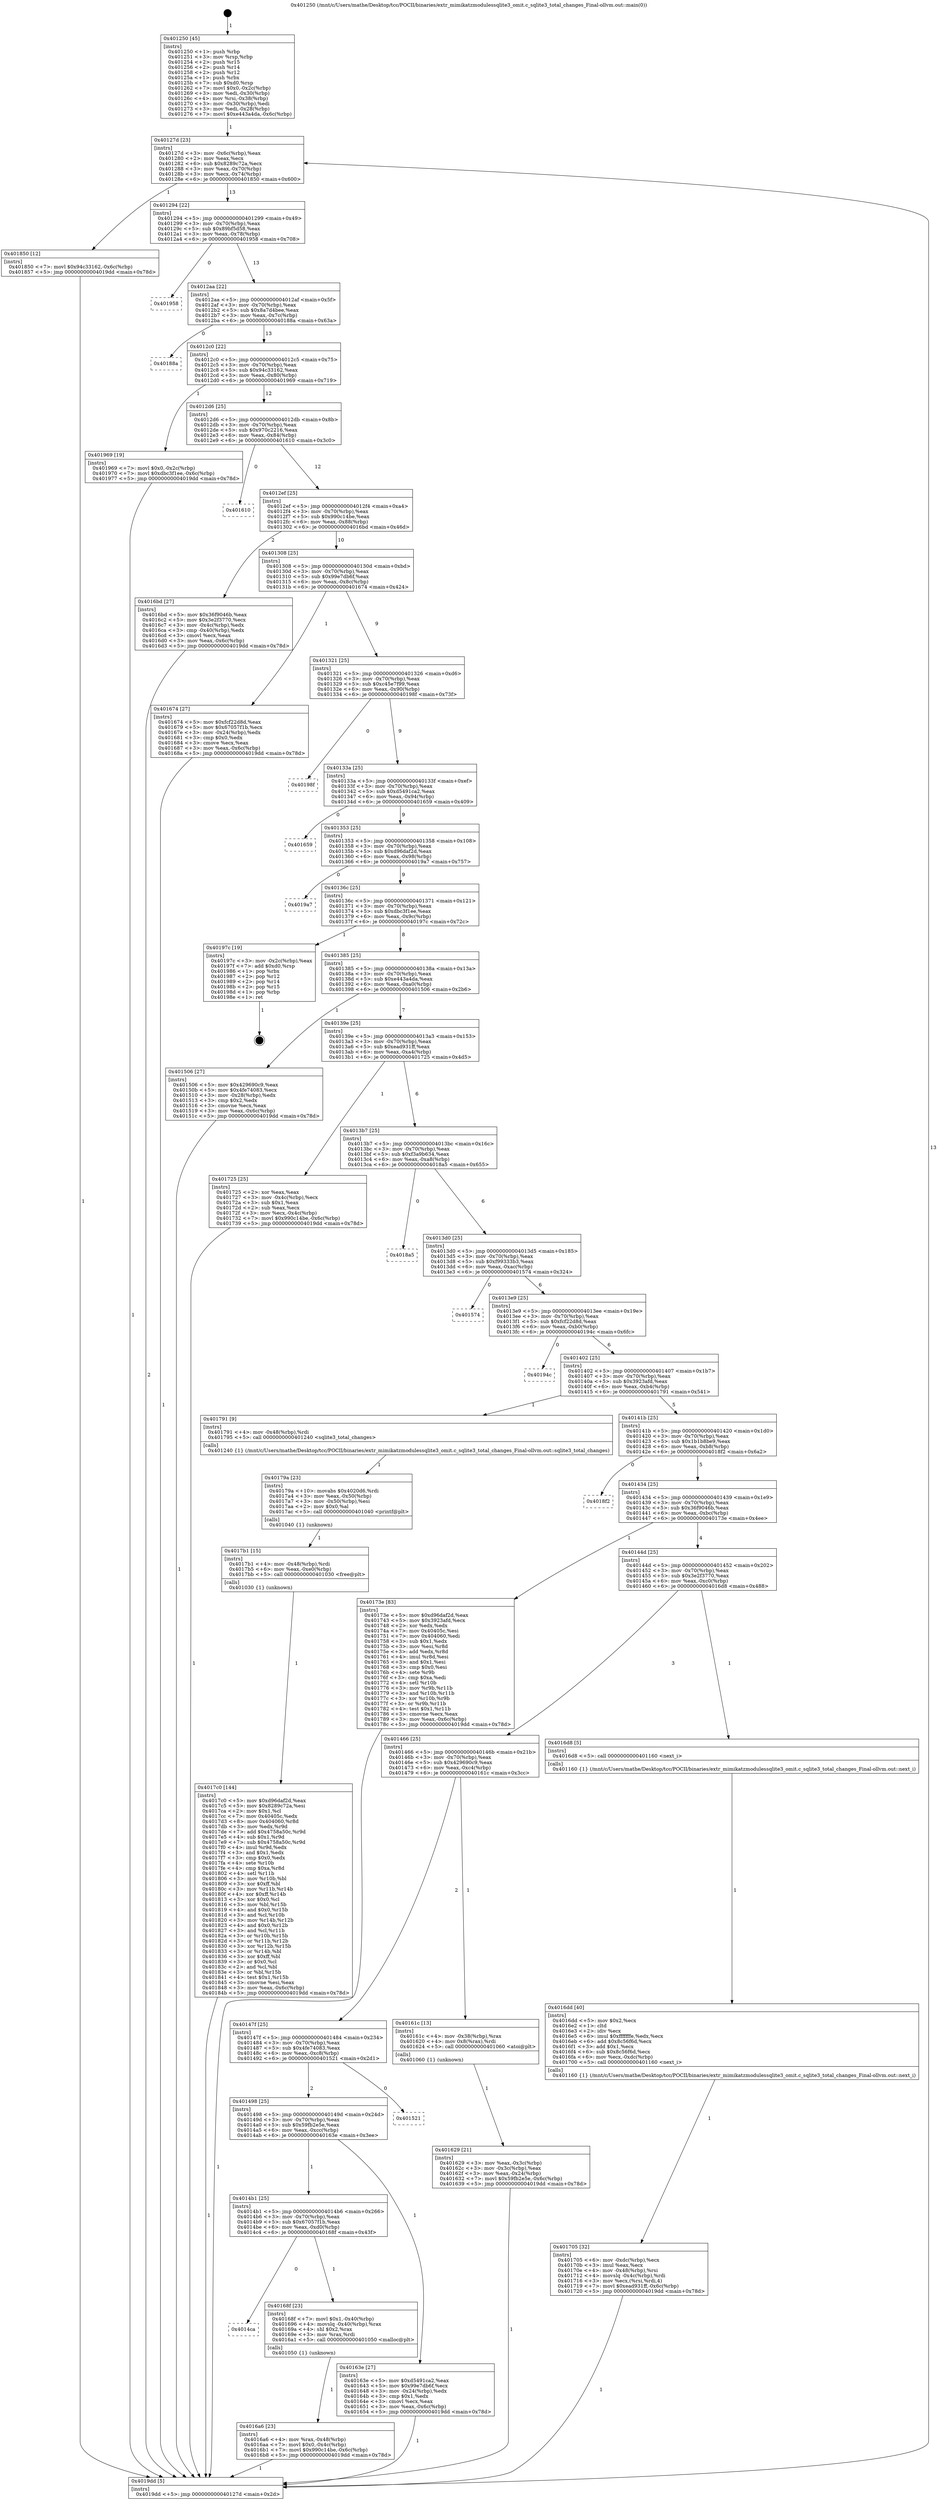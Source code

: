 digraph "0x401250" {
  label = "0x401250 (/mnt/c/Users/mathe/Desktop/tcc/POCII/binaries/extr_mimikatzmodulessqlite3_omit.c_sqlite3_total_changes_Final-ollvm.out::main(0))"
  labelloc = "t"
  node[shape=record]

  Entry [label="",width=0.3,height=0.3,shape=circle,fillcolor=black,style=filled]
  "0x40127d" [label="{
     0x40127d [23]\l
     | [instrs]\l
     &nbsp;&nbsp;0x40127d \<+3\>: mov -0x6c(%rbp),%eax\l
     &nbsp;&nbsp;0x401280 \<+2\>: mov %eax,%ecx\l
     &nbsp;&nbsp;0x401282 \<+6\>: sub $0x8289c72a,%ecx\l
     &nbsp;&nbsp;0x401288 \<+3\>: mov %eax,-0x70(%rbp)\l
     &nbsp;&nbsp;0x40128b \<+3\>: mov %ecx,-0x74(%rbp)\l
     &nbsp;&nbsp;0x40128e \<+6\>: je 0000000000401850 \<main+0x600\>\l
  }"]
  "0x401850" [label="{
     0x401850 [12]\l
     | [instrs]\l
     &nbsp;&nbsp;0x401850 \<+7\>: movl $0x94c33162,-0x6c(%rbp)\l
     &nbsp;&nbsp;0x401857 \<+5\>: jmp 00000000004019dd \<main+0x78d\>\l
  }"]
  "0x401294" [label="{
     0x401294 [22]\l
     | [instrs]\l
     &nbsp;&nbsp;0x401294 \<+5\>: jmp 0000000000401299 \<main+0x49\>\l
     &nbsp;&nbsp;0x401299 \<+3\>: mov -0x70(%rbp),%eax\l
     &nbsp;&nbsp;0x40129c \<+5\>: sub $0x89bf5d58,%eax\l
     &nbsp;&nbsp;0x4012a1 \<+3\>: mov %eax,-0x78(%rbp)\l
     &nbsp;&nbsp;0x4012a4 \<+6\>: je 0000000000401958 \<main+0x708\>\l
  }"]
  Exit [label="",width=0.3,height=0.3,shape=circle,fillcolor=black,style=filled,peripheries=2]
  "0x401958" [label="{
     0x401958\l
  }", style=dashed]
  "0x4012aa" [label="{
     0x4012aa [22]\l
     | [instrs]\l
     &nbsp;&nbsp;0x4012aa \<+5\>: jmp 00000000004012af \<main+0x5f\>\l
     &nbsp;&nbsp;0x4012af \<+3\>: mov -0x70(%rbp),%eax\l
     &nbsp;&nbsp;0x4012b2 \<+5\>: sub $0x8a7d4bee,%eax\l
     &nbsp;&nbsp;0x4012b7 \<+3\>: mov %eax,-0x7c(%rbp)\l
     &nbsp;&nbsp;0x4012ba \<+6\>: je 000000000040188a \<main+0x63a\>\l
  }"]
  "0x4017c0" [label="{
     0x4017c0 [144]\l
     | [instrs]\l
     &nbsp;&nbsp;0x4017c0 \<+5\>: mov $0xd96daf2d,%eax\l
     &nbsp;&nbsp;0x4017c5 \<+5\>: mov $0x8289c72a,%esi\l
     &nbsp;&nbsp;0x4017ca \<+2\>: mov $0x1,%cl\l
     &nbsp;&nbsp;0x4017cc \<+7\>: mov 0x40405c,%edx\l
     &nbsp;&nbsp;0x4017d3 \<+8\>: mov 0x404060,%r8d\l
     &nbsp;&nbsp;0x4017db \<+3\>: mov %edx,%r9d\l
     &nbsp;&nbsp;0x4017de \<+7\>: add $0x4758a50c,%r9d\l
     &nbsp;&nbsp;0x4017e5 \<+4\>: sub $0x1,%r9d\l
     &nbsp;&nbsp;0x4017e9 \<+7\>: sub $0x4758a50c,%r9d\l
     &nbsp;&nbsp;0x4017f0 \<+4\>: imul %r9d,%edx\l
     &nbsp;&nbsp;0x4017f4 \<+3\>: and $0x1,%edx\l
     &nbsp;&nbsp;0x4017f7 \<+3\>: cmp $0x0,%edx\l
     &nbsp;&nbsp;0x4017fa \<+4\>: sete %r10b\l
     &nbsp;&nbsp;0x4017fe \<+4\>: cmp $0xa,%r8d\l
     &nbsp;&nbsp;0x401802 \<+4\>: setl %r11b\l
     &nbsp;&nbsp;0x401806 \<+3\>: mov %r10b,%bl\l
     &nbsp;&nbsp;0x401809 \<+3\>: xor $0xff,%bl\l
     &nbsp;&nbsp;0x40180c \<+3\>: mov %r11b,%r14b\l
     &nbsp;&nbsp;0x40180f \<+4\>: xor $0xff,%r14b\l
     &nbsp;&nbsp;0x401813 \<+3\>: xor $0x0,%cl\l
     &nbsp;&nbsp;0x401816 \<+3\>: mov %bl,%r15b\l
     &nbsp;&nbsp;0x401819 \<+4\>: and $0x0,%r15b\l
     &nbsp;&nbsp;0x40181d \<+3\>: and %cl,%r10b\l
     &nbsp;&nbsp;0x401820 \<+3\>: mov %r14b,%r12b\l
     &nbsp;&nbsp;0x401823 \<+4\>: and $0x0,%r12b\l
     &nbsp;&nbsp;0x401827 \<+3\>: and %cl,%r11b\l
     &nbsp;&nbsp;0x40182a \<+3\>: or %r10b,%r15b\l
     &nbsp;&nbsp;0x40182d \<+3\>: or %r11b,%r12b\l
     &nbsp;&nbsp;0x401830 \<+3\>: xor %r12b,%r15b\l
     &nbsp;&nbsp;0x401833 \<+3\>: or %r14b,%bl\l
     &nbsp;&nbsp;0x401836 \<+3\>: xor $0xff,%bl\l
     &nbsp;&nbsp;0x401839 \<+3\>: or $0x0,%cl\l
     &nbsp;&nbsp;0x40183c \<+2\>: and %cl,%bl\l
     &nbsp;&nbsp;0x40183e \<+3\>: or %bl,%r15b\l
     &nbsp;&nbsp;0x401841 \<+4\>: test $0x1,%r15b\l
     &nbsp;&nbsp;0x401845 \<+3\>: cmovne %esi,%eax\l
     &nbsp;&nbsp;0x401848 \<+3\>: mov %eax,-0x6c(%rbp)\l
     &nbsp;&nbsp;0x40184b \<+5\>: jmp 00000000004019dd \<main+0x78d\>\l
  }"]
  "0x40188a" [label="{
     0x40188a\l
  }", style=dashed]
  "0x4012c0" [label="{
     0x4012c0 [22]\l
     | [instrs]\l
     &nbsp;&nbsp;0x4012c0 \<+5\>: jmp 00000000004012c5 \<main+0x75\>\l
     &nbsp;&nbsp;0x4012c5 \<+3\>: mov -0x70(%rbp),%eax\l
     &nbsp;&nbsp;0x4012c8 \<+5\>: sub $0x94c33162,%eax\l
     &nbsp;&nbsp;0x4012cd \<+3\>: mov %eax,-0x80(%rbp)\l
     &nbsp;&nbsp;0x4012d0 \<+6\>: je 0000000000401969 \<main+0x719\>\l
  }"]
  "0x4017b1" [label="{
     0x4017b1 [15]\l
     | [instrs]\l
     &nbsp;&nbsp;0x4017b1 \<+4\>: mov -0x48(%rbp),%rdi\l
     &nbsp;&nbsp;0x4017b5 \<+6\>: mov %eax,-0xe0(%rbp)\l
     &nbsp;&nbsp;0x4017bb \<+5\>: call 0000000000401030 \<free@plt\>\l
     | [calls]\l
     &nbsp;&nbsp;0x401030 \{1\} (unknown)\l
  }"]
  "0x401969" [label="{
     0x401969 [19]\l
     | [instrs]\l
     &nbsp;&nbsp;0x401969 \<+7\>: movl $0x0,-0x2c(%rbp)\l
     &nbsp;&nbsp;0x401970 \<+7\>: movl $0xdbc3f1ee,-0x6c(%rbp)\l
     &nbsp;&nbsp;0x401977 \<+5\>: jmp 00000000004019dd \<main+0x78d\>\l
  }"]
  "0x4012d6" [label="{
     0x4012d6 [25]\l
     | [instrs]\l
     &nbsp;&nbsp;0x4012d6 \<+5\>: jmp 00000000004012db \<main+0x8b\>\l
     &nbsp;&nbsp;0x4012db \<+3\>: mov -0x70(%rbp),%eax\l
     &nbsp;&nbsp;0x4012de \<+5\>: sub $0x970c2216,%eax\l
     &nbsp;&nbsp;0x4012e3 \<+6\>: mov %eax,-0x84(%rbp)\l
     &nbsp;&nbsp;0x4012e9 \<+6\>: je 0000000000401610 \<main+0x3c0\>\l
  }"]
  "0x40179a" [label="{
     0x40179a [23]\l
     | [instrs]\l
     &nbsp;&nbsp;0x40179a \<+10\>: movabs $0x4020d6,%rdi\l
     &nbsp;&nbsp;0x4017a4 \<+3\>: mov %eax,-0x50(%rbp)\l
     &nbsp;&nbsp;0x4017a7 \<+3\>: mov -0x50(%rbp),%esi\l
     &nbsp;&nbsp;0x4017aa \<+2\>: mov $0x0,%al\l
     &nbsp;&nbsp;0x4017ac \<+5\>: call 0000000000401040 \<printf@plt\>\l
     | [calls]\l
     &nbsp;&nbsp;0x401040 \{1\} (unknown)\l
  }"]
  "0x401610" [label="{
     0x401610\l
  }", style=dashed]
  "0x4012ef" [label="{
     0x4012ef [25]\l
     | [instrs]\l
     &nbsp;&nbsp;0x4012ef \<+5\>: jmp 00000000004012f4 \<main+0xa4\>\l
     &nbsp;&nbsp;0x4012f4 \<+3\>: mov -0x70(%rbp),%eax\l
     &nbsp;&nbsp;0x4012f7 \<+5\>: sub $0x990c14be,%eax\l
     &nbsp;&nbsp;0x4012fc \<+6\>: mov %eax,-0x88(%rbp)\l
     &nbsp;&nbsp;0x401302 \<+6\>: je 00000000004016bd \<main+0x46d\>\l
  }"]
  "0x401705" [label="{
     0x401705 [32]\l
     | [instrs]\l
     &nbsp;&nbsp;0x401705 \<+6\>: mov -0xdc(%rbp),%ecx\l
     &nbsp;&nbsp;0x40170b \<+3\>: imul %eax,%ecx\l
     &nbsp;&nbsp;0x40170e \<+4\>: mov -0x48(%rbp),%rsi\l
     &nbsp;&nbsp;0x401712 \<+4\>: movslq -0x4c(%rbp),%rdi\l
     &nbsp;&nbsp;0x401716 \<+3\>: mov %ecx,(%rsi,%rdi,4)\l
     &nbsp;&nbsp;0x401719 \<+7\>: movl $0xead931ff,-0x6c(%rbp)\l
     &nbsp;&nbsp;0x401720 \<+5\>: jmp 00000000004019dd \<main+0x78d\>\l
  }"]
  "0x4016bd" [label="{
     0x4016bd [27]\l
     | [instrs]\l
     &nbsp;&nbsp;0x4016bd \<+5\>: mov $0x36f9046b,%eax\l
     &nbsp;&nbsp;0x4016c2 \<+5\>: mov $0x3e2f3770,%ecx\l
     &nbsp;&nbsp;0x4016c7 \<+3\>: mov -0x4c(%rbp),%edx\l
     &nbsp;&nbsp;0x4016ca \<+3\>: cmp -0x40(%rbp),%edx\l
     &nbsp;&nbsp;0x4016cd \<+3\>: cmovl %ecx,%eax\l
     &nbsp;&nbsp;0x4016d0 \<+3\>: mov %eax,-0x6c(%rbp)\l
     &nbsp;&nbsp;0x4016d3 \<+5\>: jmp 00000000004019dd \<main+0x78d\>\l
  }"]
  "0x401308" [label="{
     0x401308 [25]\l
     | [instrs]\l
     &nbsp;&nbsp;0x401308 \<+5\>: jmp 000000000040130d \<main+0xbd\>\l
     &nbsp;&nbsp;0x40130d \<+3\>: mov -0x70(%rbp),%eax\l
     &nbsp;&nbsp;0x401310 \<+5\>: sub $0x99e7db6f,%eax\l
     &nbsp;&nbsp;0x401315 \<+6\>: mov %eax,-0x8c(%rbp)\l
     &nbsp;&nbsp;0x40131b \<+6\>: je 0000000000401674 \<main+0x424\>\l
  }"]
  "0x4016dd" [label="{
     0x4016dd [40]\l
     | [instrs]\l
     &nbsp;&nbsp;0x4016dd \<+5\>: mov $0x2,%ecx\l
     &nbsp;&nbsp;0x4016e2 \<+1\>: cltd\l
     &nbsp;&nbsp;0x4016e3 \<+2\>: idiv %ecx\l
     &nbsp;&nbsp;0x4016e5 \<+6\>: imul $0xfffffffe,%edx,%ecx\l
     &nbsp;&nbsp;0x4016eb \<+6\>: add $0x8c56f6d,%ecx\l
     &nbsp;&nbsp;0x4016f1 \<+3\>: add $0x1,%ecx\l
     &nbsp;&nbsp;0x4016f4 \<+6\>: sub $0x8c56f6d,%ecx\l
     &nbsp;&nbsp;0x4016fa \<+6\>: mov %ecx,-0xdc(%rbp)\l
     &nbsp;&nbsp;0x401700 \<+5\>: call 0000000000401160 \<next_i\>\l
     | [calls]\l
     &nbsp;&nbsp;0x401160 \{1\} (/mnt/c/Users/mathe/Desktop/tcc/POCII/binaries/extr_mimikatzmodulessqlite3_omit.c_sqlite3_total_changes_Final-ollvm.out::next_i)\l
  }"]
  "0x401674" [label="{
     0x401674 [27]\l
     | [instrs]\l
     &nbsp;&nbsp;0x401674 \<+5\>: mov $0xfcf22d8d,%eax\l
     &nbsp;&nbsp;0x401679 \<+5\>: mov $0x67057f1b,%ecx\l
     &nbsp;&nbsp;0x40167e \<+3\>: mov -0x24(%rbp),%edx\l
     &nbsp;&nbsp;0x401681 \<+3\>: cmp $0x0,%edx\l
     &nbsp;&nbsp;0x401684 \<+3\>: cmove %ecx,%eax\l
     &nbsp;&nbsp;0x401687 \<+3\>: mov %eax,-0x6c(%rbp)\l
     &nbsp;&nbsp;0x40168a \<+5\>: jmp 00000000004019dd \<main+0x78d\>\l
  }"]
  "0x401321" [label="{
     0x401321 [25]\l
     | [instrs]\l
     &nbsp;&nbsp;0x401321 \<+5\>: jmp 0000000000401326 \<main+0xd6\>\l
     &nbsp;&nbsp;0x401326 \<+3\>: mov -0x70(%rbp),%eax\l
     &nbsp;&nbsp;0x401329 \<+5\>: sub $0xc45e7f99,%eax\l
     &nbsp;&nbsp;0x40132e \<+6\>: mov %eax,-0x90(%rbp)\l
     &nbsp;&nbsp;0x401334 \<+6\>: je 000000000040198f \<main+0x73f\>\l
  }"]
  "0x4016a6" [label="{
     0x4016a6 [23]\l
     | [instrs]\l
     &nbsp;&nbsp;0x4016a6 \<+4\>: mov %rax,-0x48(%rbp)\l
     &nbsp;&nbsp;0x4016aa \<+7\>: movl $0x0,-0x4c(%rbp)\l
     &nbsp;&nbsp;0x4016b1 \<+7\>: movl $0x990c14be,-0x6c(%rbp)\l
     &nbsp;&nbsp;0x4016b8 \<+5\>: jmp 00000000004019dd \<main+0x78d\>\l
  }"]
  "0x40198f" [label="{
     0x40198f\l
  }", style=dashed]
  "0x40133a" [label="{
     0x40133a [25]\l
     | [instrs]\l
     &nbsp;&nbsp;0x40133a \<+5\>: jmp 000000000040133f \<main+0xef\>\l
     &nbsp;&nbsp;0x40133f \<+3\>: mov -0x70(%rbp),%eax\l
     &nbsp;&nbsp;0x401342 \<+5\>: sub $0xd5491ca2,%eax\l
     &nbsp;&nbsp;0x401347 \<+6\>: mov %eax,-0x94(%rbp)\l
     &nbsp;&nbsp;0x40134d \<+6\>: je 0000000000401659 \<main+0x409\>\l
  }"]
  "0x4014ca" [label="{
     0x4014ca\l
  }", style=dashed]
  "0x401659" [label="{
     0x401659\l
  }", style=dashed]
  "0x401353" [label="{
     0x401353 [25]\l
     | [instrs]\l
     &nbsp;&nbsp;0x401353 \<+5\>: jmp 0000000000401358 \<main+0x108\>\l
     &nbsp;&nbsp;0x401358 \<+3\>: mov -0x70(%rbp),%eax\l
     &nbsp;&nbsp;0x40135b \<+5\>: sub $0xd96daf2d,%eax\l
     &nbsp;&nbsp;0x401360 \<+6\>: mov %eax,-0x98(%rbp)\l
     &nbsp;&nbsp;0x401366 \<+6\>: je 00000000004019a7 \<main+0x757\>\l
  }"]
  "0x40168f" [label="{
     0x40168f [23]\l
     | [instrs]\l
     &nbsp;&nbsp;0x40168f \<+7\>: movl $0x1,-0x40(%rbp)\l
     &nbsp;&nbsp;0x401696 \<+4\>: movslq -0x40(%rbp),%rax\l
     &nbsp;&nbsp;0x40169a \<+4\>: shl $0x2,%rax\l
     &nbsp;&nbsp;0x40169e \<+3\>: mov %rax,%rdi\l
     &nbsp;&nbsp;0x4016a1 \<+5\>: call 0000000000401050 \<malloc@plt\>\l
     | [calls]\l
     &nbsp;&nbsp;0x401050 \{1\} (unknown)\l
  }"]
  "0x4019a7" [label="{
     0x4019a7\l
  }", style=dashed]
  "0x40136c" [label="{
     0x40136c [25]\l
     | [instrs]\l
     &nbsp;&nbsp;0x40136c \<+5\>: jmp 0000000000401371 \<main+0x121\>\l
     &nbsp;&nbsp;0x401371 \<+3\>: mov -0x70(%rbp),%eax\l
     &nbsp;&nbsp;0x401374 \<+5\>: sub $0xdbc3f1ee,%eax\l
     &nbsp;&nbsp;0x401379 \<+6\>: mov %eax,-0x9c(%rbp)\l
     &nbsp;&nbsp;0x40137f \<+6\>: je 000000000040197c \<main+0x72c\>\l
  }"]
  "0x4014b1" [label="{
     0x4014b1 [25]\l
     | [instrs]\l
     &nbsp;&nbsp;0x4014b1 \<+5\>: jmp 00000000004014b6 \<main+0x266\>\l
     &nbsp;&nbsp;0x4014b6 \<+3\>: mov -0x70(%rbp),%eax\l
     &nbsp;&nbsp;0x4014b9 \<+5\>: sub $0x67057f1b,%eax\l
     &nbsp;&nbsp;0x4014be \<+6\>: mov %eax,-0xd0(%rbp)\l
     &nbsp;&nbsp;0x4014c4 \<+6\>: je 000000000040168f \<main+0x43f\>\l
  }"]
  "0x40197c" [label="{
     0x40197c [19]\l
     | [instrs]\l
     &nbsp;&nbsp;0x40197c \<+3\>: mov -0x2c(%rbp),%eax\l
     &nbsp;&nbsp;0x40197f \<+7\>: add $0xd0,%rsp\l
     &nbsp;&nbsp;0x401986 \<+1\>: pop %rbx\l
     &nbsp;&nbsp;0x401987 \<+2\>: pop %r12\l
     &nbsp;&nbsp;0x401989 \<+2\>: pop %r14\l
     &nbsp;&nbsp;0x40198b \<+2\>: pop %r15\l
     &nbsp;&nbsp;0x40198d \<+1\>: pop %rbp\l
     &nbsp;&nbsp;0x40198e \<+1\>: ret\l
  }"]
  "0x401385" [label="{
     0x401385 [25]\l
     | [instrs]\l
     &nbsp;&nbsp;0x401385 \<+5\>: jmp 000000000040138a \<main+0x13a\>\l
     &nbsp;&nbsp;0x40138a \<+3\>: mov -0x70(%rbp),%eax\l
     &nbsp;&nbsp;0x40138d \<+5\>: sub $0xe443a4da,%eax\l
     &nbsp;&nbsp;0x401392 \<+6\>: mov %eax,-0xa0(%rbp)\l
     &nbsp;&nbsp;0x401398 \<+6\>: je 0000000000401506 \<main+0x2b6\>\l
  }"]
  "0x40163e" [label="{
     0x40163e [27]\l
     | [instrs]\l
     &nbsp;&nbsp;0x40163e \<+5\>: mov $0xd5491ca2,%eax\l
     &nbsp;&nbsp;0x401643 \<+5\>: mov $0x99e7db6f,%ecx\l
     &nbsp;&nbsp;0x401648 \<+3\>: mov -0x24(%rbp),%edx\l
     &nbsp;&nbsp;0x40164b \<+3\>: cmp $0x1,%edx\l
     &nbsp;&nbsp;0x40164e \<+3\>: cmovl %ecx,%eax\l
     &nbsp;&nbsp;0x401651 \<+3\>: mov %eax,-0x6c(%rbp)\l
     &nbsp;&nbsp;0x401654 \<+5\>: jmp 00000000004019dd \<main+0x78d\>\l
  }"]
  "0x401506" [label="{
     0x401506 [27]\l
     | [instrs]\l
     &nbsp;&nbsp;0x401506 \<+5\>: mov $0x429690c9,%eax\l
     &nbsp;&nbsp;0x40150b \<+5\>: mov $0x4fe74083,%ecx\l
     &nbsp;&nbsp;0x401510 \<+3\>: mov -0x28(%rbp),%edx\l
     &nbsp;&nbsp;0x401513 \<+3\>: cmp $0x2,%edx\l
     &nbsp;&nbsp;0x401516 \<+3\>: cmovne %ecx,%eax\l
     &nbsp;&nbsp;0x401519 \<+3\>: mov %eax,-0x6c(%rbp)\l
     &nbsp;&nbsp;0x40151c \<+5\>: jmp 00000000004019dd \<main+0x78d\>\l
  }"]
  "0x40139e" [label="{
     0x40139e [25]\l
     | [instrs]\l
     &nbsp;&nbsp;0x40139e \<+5\>: jmp 00000000004013a3 \<main+0x153\>\l
     &nbsp;&nbsp;0x4013a3 \<+3\>: mov -0x70(%rbp),%eax\l
     &nbsp;&nbsp;0x4013a6 \<+5\>: sub $0xead931ff,%eax\l
     &nbsp;&nbsp;0x4013ab \<+6\>: mov %eax,-0xa4(%rbp)\l
     &nbsp;&nbsp;0x4013b1 \<+6\>: je 0000000000401725 \<main+0x4d5\>\l
  }"]
  "0x4019dd" [label="{
     0x4019dd [5]\l
     | [instrs]\l
     &nbsp;&nbsp;0x4019dd \<+5\>: jmp 000000000040127d \<main+0x2d\>\l
  }"]
  "0x401250" [label="{
     0x401250 [45]\l
     | [instrs]\l
     &nbsp;&nbsp;0x401250 \<+1\>: push %rbp\l
     &nbsp;&nbsp;0x401251 \<+3\>: mov %rsp,%rbp\l
     &nbsp;&nbsp;0x401254 \<+2\>: push %r15\l
     &nbsp;&nbsp;0x401256 \<+2\>: push %r14\l
     &nbsp;&nbsp;0x401258 \<+2\>: push %r12\l
     &nbsp;&nbsp;0x40125a \<+1\>: push %rbx\l
     &nbsp;&nbsp;0x40125b \<+7\>: sub $0xd0,%rsp\l
     &nbsp;&nbsp;0x401262 \<+7\>: movl $0x0,-0x2c(%rbp)\l
     &nbsp;&nbsp;0x401269 \<+3\>: mov %edi,-0x30(%rbp)\l
     &nbsp;&nbsp;0x40126c \<+4\>: mov %rsi,-0x38(%rbp)\l
     &nbsp;&nbsp;0x401270 \<+3\>: mov -0x30(%rbp),%edi\l
     &nbsp;&nbsp;0x401273 \<+3\>: mov %edi,-0x28(%rbp)\l
     &nbsp;&nbsp;0x401276 \<+7\>: movl $0xe443a4da,-0x6c(%rbp)\l
  }"]
  "0x401498" [label="{
     0x401498 [25]\l
     | [instrs]\l
     &nbsp;&nbsp;0x401498 \<+5\>: jmp 000000000040149d \<main+0x24d\>\l
     &nbsp;&nbsp;0x40149d \<+3\>: mov -0x70(%rbp),%eax\l
     &nbsp;&nbsp;0x4014a0 \<+5\>: sub $0x59fb2e5e,%eax\l
     &nbsp;&nbsp;0x4014a5 \<+6\>: mov %eax,-0xcc(%rbp)\l
     &nbsp;&nbsp;0x4014ab \<+6\>: je 000000000040163e \<main+0x3ee\>\l
  }"]
  "0x401725" [label="{
     0x401725 [25]\l
     | [instrs]\l
     &nbsp;&nbsp;0x401725 \<+2\>: xor %eax,%eax\l
     &nbsp;&nbsp;0x401727 \<+3\>: mov -0x4c(%rbp),%ecx\l
     &nbsp;&nbsp;0x40172a \<+3\>: sub $0x1,%eax\l
     &nbsp;&nbsp;0x40172d \<+2\>: sub %eax,%ecx\l
     &nbsp;&nbsp;0x40172f \<+3\>: mov %ecx,-0x4c(%rbp)\l
     &nbsp;&nbsp;0x401732 \<+7\>: movl $0x990c14be,-0x6c(%rbp)\l
     &nbsp;&nbsp;0x401739 \<+5\>: jmp 00000000004019dd \<main+0x78d\>\l
  }"]
  "0x4013b7" [label="{
     0x4013b7 [25]\l
     | [instrs]\l
     &nbsp;&nbsp;0x4013b7 \<+5\>: jmp 00000000004013bc \<main+0x16c\>\l
     &nbsp;&nbsp;0x4013bc \<+3\>: mov -0x70(%rbp),%eax\l
     &nbsp;&nbsp;0x4013bf \<+5\>: sub $0xf3a9b634,%eax\l
     &nbsp;&nbsp;0x4013c4 \<+6\>: mov %eax,-0xa8(%rbp)\l
     &nbsp;&nbsp;0x4013ca \<+6\>: je 00000000004018a5 \<main+0x655\>\l
  }"]
  "0x401521" [label="{
     0x401521\l
  }", style=dashed]
  "0x4018a5" [label="{
     0x4018a5\l
  }", style=dashed]
  "0x4013d0" [label="{
     0x4013d0 [25]\l
     | [instrs]\l
     &nbsp;&nbsp;0x4013d0 \<+5\>: jmp 00000000004013d5 \<main+0x185\>\l
     &nbsp;&nbsp;0x4013d5 \<+3\>: mov -0x70(%rbp),%eax\l
     &nbsp;&nbsp;0x4013d8 \<+5\>: sub $0xf99333b3,%eax\l
     &nbsp;&nbsp;0x4013dd \<+6\>: mov %eax,-0xac(%rbp)\l
     &nbsp;&nbsp;0x4013e3 \<+6\>: je 0000000000401574 \<main+0x324\>\l
  }"]
  "0x401629" [label="{
     0x401629 [21]\l
     | [instrs]\l
     &nbsp;&nbsp;0x401629 \<+3\>: mov %eax,-0x3c(%rbp)\l
     &nbsp;&nbsp;0x40162c \<+3\>: mov -0x3c(%rbp),%eax\l
     &nbsp;&nbsp;0x40162f \<+3\>: mov %eax,-0x24(%rbp)\l
     &nbsp;&nbsp;0x401632 \<+7\>: movl $0x59fb2e5e,-0x6c(%rbp)\l
     &nbsp;&nbsp;0x401639 \<+5\>: jmp 00000000004019dd \<main+0x78d\>\l
  }"]
  "0x401574" [label="{
     0x401574\l
  }", style=dashed]
  "0x4013e9" [label="{
     0x4013e9 [25]\l
     | [instrs]\l
     &nbsp;&nbsp;0x4013e9 \<+5\>: jmp 00000000004013ee \<main+0x19e\>\l
     &nbsp;&nbsp;0x4013ee \<+3\>: mov -0x70(%rbp),%eax\l
     &nbsp;&nbsp;0x4013f1 \<+5\>: sub $0xfcf22d8d,%eax\l
     &nbsp;&nbsp;0x4013f6 \<+6\>: mov %eax,-0xb0(%rbp)\l
     &nbsp;&nbsp;0x4013fc \<+6\>: je 000000000040194c \<main+0x6fc\>\l
  }"]
  "0x40147f" [label="{
     0x40147f [25]\l
     | [instrs]\l
     &nbsp;&nbsp;0x40147f \<+5\>: jmp 0000000000401484 \<main+0x234\>\l
     &nbsp;&nbsp;0x401484 \<+3\>: mov -0x70(%rbp),%eax\l
     &nbsp;&nbsp;0x401487 \<+5\>: sub $0x4fe74083,%eax\l
     &nbsp;&nbsp;0x40148c \<+6\>: mov %eax,-0xc8(%rbp)\l
     &nbsp;&nbsp;0x401492 \<+6\>: je 0000000000401521 \<main+0x2d1\>\l
  }"]
  "0x40194c" [label="{
     0x40194c\l
  }", style=dashed]
  "0x401402" [label="{
     0x401402 [25]\l
     | [instrs]\l
     &nbsp;&nbsp;0x401402 \<+5\>: jmp 0000000000401407 \<main+0x1b7\>\l
     &nbsp;&nbsp;0x401407 \<+3\>: mov -0x70(%rbp),%eax\l
     &nbsp;&nbsp;0x40140a \<+5\>: sub $0x3923afd,%eax\l
     &nbsp;&nbsp;0x40140f \<+6\>: mov %eax,-0xb4(%rbp)\l
     &nbsp;&nbsp;0x401415 \<+6\>: je 0000000000401791 \<main+0x541\>\l
  }"]
  "0x40161c" [label="{
     0x40161c [13]\l
     | [instrs]\l
     &nbsp;&nbsp;0x40161c \<+4\>: mov -0x38(%rbp),%rax\l
     &nbsp;&nbsp;0x401620 \<+4\>: mov 0x8(%rax),%rdi\l
     &nbsp;&nbsp;0x401624 \<+5\>: call 0000000000401060 \<atoi@plt\>\l
     | [calls]\l
     &nbsp;&nbsp;0x401060 \{1\} (unknown)\l
  }"]
  "0x401791" [label="{
     0x401791 [9]\l
     | [instrs]\l
     &nbsp;&nbsp;0x401791 \<+4\>: mov -0x48(%rbp),%rdi\l
     &nbsp;&nbsp;0x401795 \<+5\>: call 0000000000401240 \<sqlite3_total_changes\>\l
     | [calls]\l
     &nbsp;&nbsp;0x401240 \{1\} (/mnt/c/Users/mathe/Desktop/tcc/POCII/binaries/extr_mimikatzmodulessqlite3_omit.c_sqlite3_total_changes_Final-ollvm.out::sqlite3_total_changes)\l
  }"]
  "0x40141b" [label="{
     0x40141b [25]\l
     | [instrs]\l
     &nbsp;&nbsp;0x40141b \<+5\>: jmp 0000000000401420 \<main+0x1d0\>\l
     &nbsp;&nbsp;0x401420 \<+3\>: mov -0x70(%rbp),%eax\l
     &nbsp;&nbsp;0x401423 \<+5\>: sub $0x1b1b8be9,%eax\l
     &nbsp;&nbsp;0x401428 \<+6\>: mov %eax,-0xb8(%rbp)\l
     &nbsp;&nbsp;0x40142e \<+6\>: je 00000000004018f2 \<main+0x6a2\>\l
  }"]
  "0x401466" [label="{
     0x401466 [25]\l
     | [instrs]\l
     &nbsp;&nbsp;0x401466 \<+5\>: jmp 000000000040146b \<main+0x21b\>\l
     &nbsp;&nbsp;0x40146b \<+3\>: mov -0x70(%rbp),%eax\l
     &nbsp;&nbsp;0x40146e \<+5\>: sub $0x429690c9,%eax\l
     &nbsp;&nbsp;0x401473 \<+6\>: mov %eax,-0xc4(%rbp)\l
     &nbsp;&nbsp;0x401479 \<+6\>: je 000000000040161c \<main+0x3cc\>\l
  }"]
  "0x4018f2" [label="{
     0x4018f2\l
  }", style=dashed]
  "0x401434" [label="{
     0x401434 [25]\l
     | [instrs]\l
     &nbsp;&nbsp;0x401434 \<+5\>: jmp 0000000000401439 \<main+0x1e9\>\l
     &nbsp;&nbsp;0x401439 \<+3\>: mov -0x70(%rbp),%eax\l
     &nbsp;&nbsp;0x40143c \<+5\>: sub $0x36f9046b,%eax\l
     &nbsp;&nbsp;0x401441 \<+6\>: mov %eax,-0xbc(%rbp)\l
     &nbsp;&nbsp;0x401447 \<+6\>: je 000000000040173e \<main+0x4ee\>\l
  }"]
  "0x4016d8" [label="{
     0x4016d8 [5]\l
     | [instrs]\l
     &nbsp;&nbsp;0x4016d8 \<+5\>: call 0000000000401160 \<next_i\>\l
     | [calls]\l
     &nbsp;&nbsp;0x401160 \{1\} (/mnt/c/Users/mathe/Desktop/tcc/POCII/binaries/extr_mimikatzmodulessqlite3_omit.c_sqlite3_total_changes_Final-ollvm.out::next_i)\l
  }"]
  "0x40173e" [label="{
     0x40173e [83]\l
     | [instrs]\l
     &nbsp;&nbsp;0x40173e \<+5\>: mov $0xd96daf2d,%eax\l
     &nbsp;&nbsp;0x401743 \<+5\>: mov $0x3923afd,%ecx\l
     &nbsp;&nbsp;0x401748 \<+2\>: xor %edx,%edx\l
     &nbsp;&nbsp;0x40174a \<+7\>: mov 0x40405c,%esi\l
     &nbsp;&nbsp;0x401751 \<+7\>: mov 0x404060,%edi\l
     &nbsp;&nbsp;0x401758 \<+3\>: sub $0x1,%edx\l
     &nbsp;&nbsp;0x40175b \<+3\>: mov %esi,%r8d\l
     &nbsp;&nbsp;0x40175e \<+3\>: add %edx,%r8d\l
     &nbsp;&nbsp;0x401761 \<+4\>: imul %r8d,%esi\l
     &nbsp;&nbsp;0x401765 \<+3\>: and $0x1,%esi\l
     &nbsp;&nbsp;0x401768 \<+3\>: cmp $0x0,%esi\l
     &nbsp;&nbsp;0x40176b \<+4\>: sete %r9b\l
     &nbsp;&nbsp;0x40176f \<+3\>: cmp $0xa,%edi\l
     &nbsp;&nbsp;0x401772 \<+4\>: setl %r10b\l
     &nbsp;&nbsp;0x401776 \<+3\>: mov %r9b,%r11b\l
     &nbsp;&nbsp;0x401779 \<+3\>: and %r10b,%r11b\l
     &nbsp;&nbsp;0x40177c \<+3\>: xor %r10b,%r9b\l
     &nbsp;&nbsp;0x40177f \<+3\>: or %r9b,%r11b\l
     &nbsp;&nbsp;0x401782 \<+4\>: test $0x1,%r11b\l
     &nbsp;&nbsp;0x401786 \<+3\>: cmovne %ecx,%eax\l
     &nbsp;&nbsp;0x401789 \<+3\>: mov %eax,-0x6c(%rbp)\l
     &nbsp;&nbsp;0x40178c \<+5\>: jmp 00000000004019dd \<main+0x78d\>\l
  }"]
  "0x40144d" [label="{
     0x40144d [25]\l
     | [instrs]\l
     &nbsp;&nbsp;0x40144d \<+5\>: jmp 0000000000401452 \<main+0x202\>\l
     &nbsp;&nbsp;0x401452 \<+3\>: mov -0x70(%rbp),%eax\l
     &nbsp;&nbsp;0x401455 \<+5\>: sub $0x3e2f3770,%eax\l
     &nbsp;&nbsp;0x40145a \<+6\>: mov %eax,-0xc0(%rbp)\l
     &nbsp;&nbsp;0x401460 \<+6\>: je 00000000004016d8 \<main+0x488\>\l
  }"]
  Entry -> "0x401250" [label=" 1"]
  "0x40127d" -> "0x401850" [label=" 1"]
  "0x40127d" -> "0x401294" [label=" 13"]
  "0x40197c" -> Exit [label=" 1"]
  "0x401294" -> "0x401958" [label=" 0"]
  "0x401294" -> "0x4012aa" [label=" 13"]
  "0x401969" -> "0x4019dd" [label=" 1"]
  "0x4012aa" -> "0x40188a" [label=" 0"]
  "0x4012aa" -> "0x4012c0" [label=" 13"]
  "0x401850" -> "0x4019dd" [label=" 1"]
  "0x4012c0" -> "0x401969" [label=" 1"]
  "0x4012c0" -> "0x4012d6" [label=" 12"]
  "0x4017c0" -> "0x4019dd" [label=" 1"]
  "0x4012d6" -> "0x401610" [label=" 0"]
  "0x4012d6" -> "0x4012ef" [label=" 12"]
  "0x4017b1" -> "0x4017c0" [label=" 1"]
  "0x4012ef" -> "0x4016bd" [label=" 2"]
  "0x4012ef" -> "0x401308" [label=" 10"]
  "0x40179a" -> "0x4017b1" [label=" 1"]
  "0x401308" -> "0x401674" [label=" 1"]
  "0x401308" -> "0x401321" [label=" 9"]
  "0x401791" -> "0x40179a" [label=" 1"]
  "0x401321" -> "0x40198f" [label=" 0"]
  "0x401321" -> "0x40133a" [label=" 9"]
  "0x40173e" -> "0x4019dd" [label=" 1"]
  "0x40133a" -> "0x401659" [label=" 0"]
  "0x40133a" -> "0x401353" [label=" 9"]
  "0x401725" -> "0x4019dd" [label=" 1"]
  "0x401353" -> "0x4019a7" [label=" 0"]
  "0x401353" -> "0x40136c" [label=" 9"]
  "0x401705" -> "0x4019dd" [label=" 1"]
  "0x40136c" -> "0x40197c" [label=" 1"]
  "0x40136c" -> "0x401385" [label=" 8"]
  "0x4016d8" -> "0x4016dd" [label=" 1"]
  "0x401385" -> "0x401506" [label=" 1"]
  "0x401385" -> "0x40139e" [label=" 7"]
  "0x401506" -> "0x4019dd" [label=" 1"]
  "0x401250" -> "0x40127d" [label=" 1"]
  "0x4019dd" -> "0x40127d" [label=" 13"]
  "0x4016bd" -> "0x4019dd" [label=" 2"]
  "0x40139e" -> "0x401725" [label=" 1"]
  "0x40139e" -> "0x4013b7" [label=" 6"]
  "0x40168f" -> "0x4016a6" [label=" 1"]
  "0x4013b7" -> "0x4018a5" [label=" 0"]
  "0x4013b7" -> "0x4013d0" [label=" 6"]
  "0x4014b1" -> "0x4014ca" [label=" 0"]
  "0x4013d0" -> "0x401574" [label=" 0"]
  "0x4013d0" -> "0x4013e9" [label=" 6"]
  "0x4016dd" -> "0x401705" [label=" 1"]
  "0x4013e9" -> "0x40194c" [label=" 0"]
  "0x4013e9" -> "0x401402" [label=" 6"]
  "0x401674" -> "0x4019dd" [label=" 1"]
  "0x401402" -> "0x401791" [label=" 1"]
  "0x401402" -> "0x40141b" [label=" 5"]
  "0x40163e" -> "0x4019dd" [label=" 1"]
  "0x40141b" -> "0x4018f2" [label=" 0"]
  "0x40141b" -> "0x401434" [label=" 5"]
  "0x401498" -> "0x40163e" [label=" 1"]
  "0x401434" -> "0x40173e" [label=" 1"]
  "0x401434" -> "0x40144d" [label=" 4"]
  "0x4016a6" -> "0x4019dd" [label=" 1"]
  "0x40144d" -> "0x4016d8" [label=" 1"]
  "0x40144d" -> "0x401466" [label=" 3"]
  "0x401498" -> "0x4014b1" [label=" 1"]
  "0x401466" -> "0x40161c" [label=" 1"]
  "0x401466" -> "0x40147f" [label=" 2"]
  "0x40161c" -> "0x401629" [label=" 1"]
  "0x401629" -> "0x4019dd" [label=" 1"]
  "0x4014b1" -> "0x40168f" [label=" 1"]
  "0x40147f" -> "0x401521" [label=" 0"]
  "0x40147f" -> "0x401498" [label=" 2"]
}
